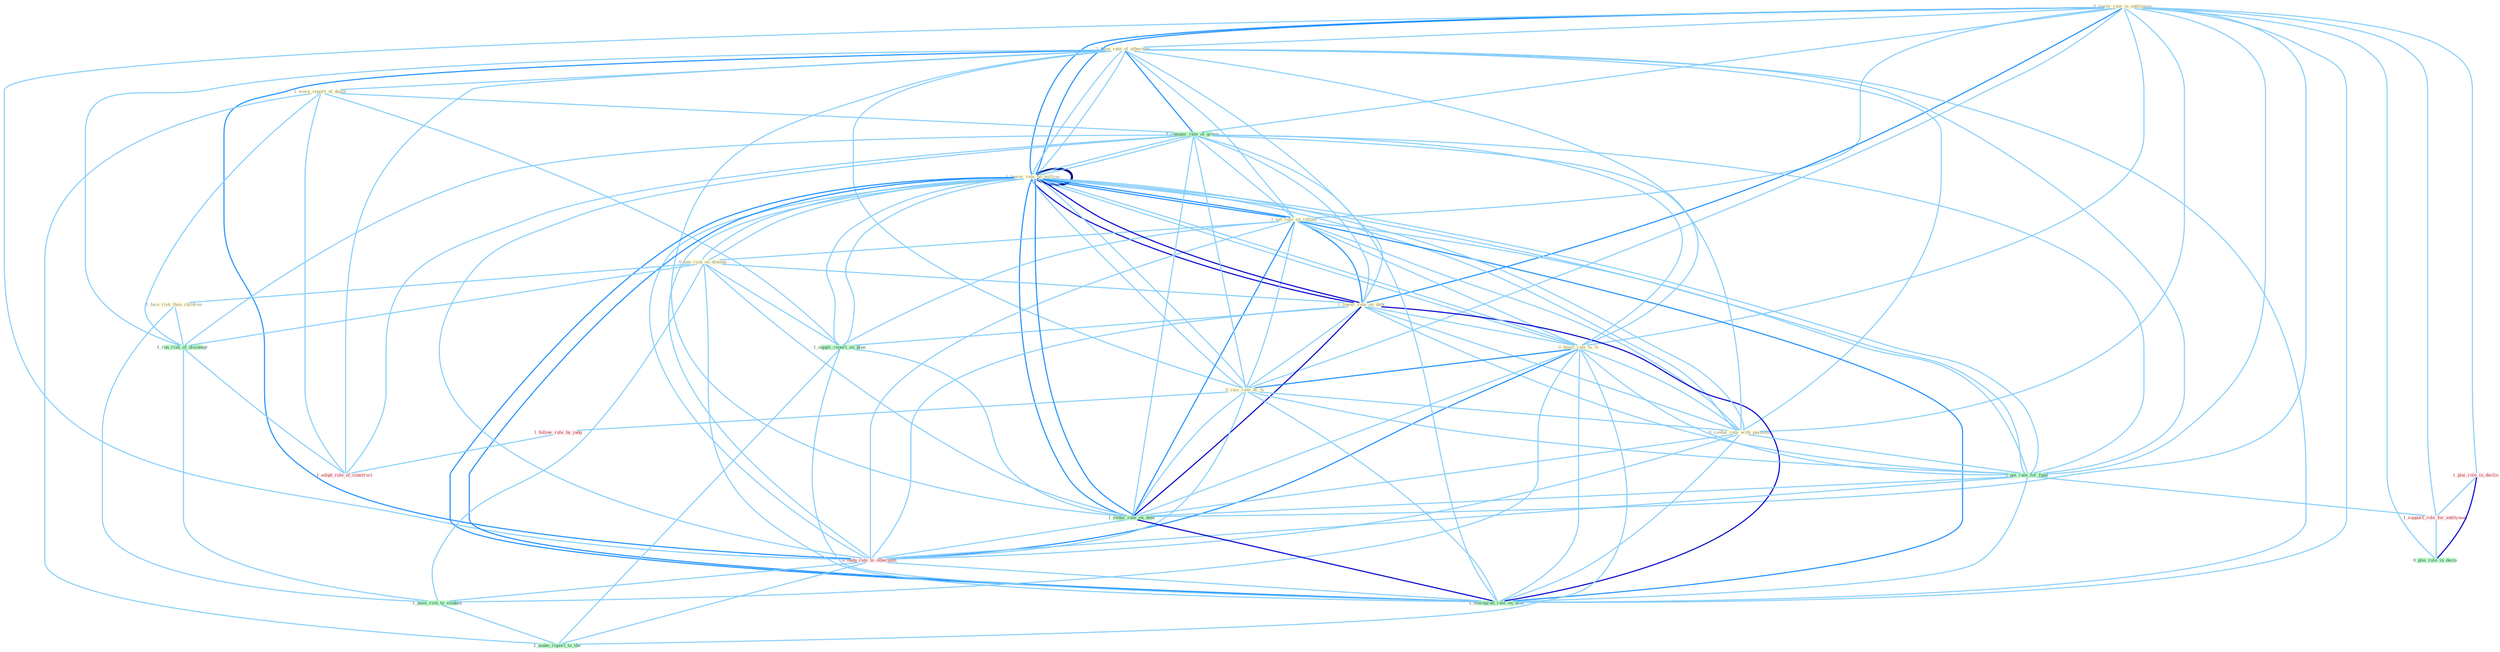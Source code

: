 Graph G{ 
    node
    [shape=polygon,style=filled,width=.5,height=.06,color="#BDFCC9",fixedsize=true,fontsize=4,
    fontcolor="#2f4f4f"];
    {node
    [color="#ffffe0", fontcolor="#8b7d6b"] "0_lower_rate_in_entitynam " "1_have_rate_of_othernum " "1_were_report_of_death " "1_lower_rate_on_million " "1_set_rate_on_refund " "0_see_risk_on_dimens " "1_lower_rate_on_debt " "1_face_risk_than_children " "0_boost_rate_to_% " "0_rais_rate_by_% " "0_confus_rate_with_payment "}
{node [color="#fff0f5", fontcolor="#b22222"] "1_plai_role_in_declin " "1_follow_rule_by_judg " "0_nudg_rate_to_othernum " "1_support_role_for_entitynam " "1_adopt_rule_of_construct "}
edge [color="#B0E2FF"];

	"0_lower_rate_in_entitynam " -- "1_have_rate_of_othernum " [w="1", color="#87cefa" ];
	"0_lower_rate_in_entitynam " -- "1_lower_rate_on_million " [w="2", color="#1e90ff" , len=0.8];
	"0_lower_rate_in_entitynam " -- "1_set_rate_on_refund " [w="1", color="#87cefa" ];
	"0_lower_rate_in_entitynam " -- "1_lower_rate_on_debt " [w="2", color="#1e90ff" , len=0.8];
	"0_lower_rate_in_entitynam " -- "0_boost_rate_to_% " [w="1", color="#87cefa" ];
	"0_lower_rate_in_entitynam " -- "0_rais_rate_by_% " [w="1", color="#87cefa" ];
	"0_lower_rate_in_entitynam " -- "0_confus_rate_with_payment " [w="1", color="#87cefa" ];
	"0_lower_rate_in_entitynam " -- "1_plai_role_in_declin " [w="1", color="#87cefa" ];
	"0_lower_rate_in_entitynam " -- "1_pai_rate_for_fund " [w="1", color="#87cefa" ];
	"0_lower_rate_in_entitynam " -- "1_compar_rate_of_group " [w="1", color="#87cefa" ];
	"0_lower_rate_in_entitynam " -- "1_reduc_rate_on_debt " [w="1", color="#87cefa" ];
	"0_lower_rate_in_entitynam " -- "0_nudg_rate_to_othernum " [w="1", color="#87cefa" ];
	"0_lower_rate_in_entitynam " -- "1_support_role_for_entitynam " [w="1", color="#87cefa" ];
	"0_lower_rate_in_entitynam " -- "0_plai_role_in_decis " [w="1", color="#87cefa" ];
	"0_lower_rate_in_entitynam " -- "1_lower_rate_on_million " [w="2", color="#1e90ff" , len=0.8];
	"0_lower_rate_in_entitynam " -- "1_downgrad_rate_on_debt " [w="1", color="#87cefa" ];
	"1_have_rate_of_othernum " -- "1_were_report_of_death " [w="1", color="#87cefa" ];
	"1_have_rate_of_othernum " -- "1_lower_rate_on_million " [w="1", color="#87cefa" ];
	"1_have_rate_of_othernum " -- "1_set_rate_on_refund " [w="1", color="#87cefa" ];
	"1_have_rate_of_othernum " -- "1_lower_rate_on_debt " [w="1", color="#87cefa" ];
	"1_have_rate_of_othernum " -- "0_boost_rate_to_% " [w="1", color="#87cefa" ];
	"1_have_rate_of_othernum " -- "0_rais_rate_by_% " [w="1", color="#87cefa" ];
	"1_have_rate_of_othernum " -- "0_confus_rate_with_payment " [w="1", color="#87cefa" ];
	"1_have_rate_of_othernum " -- "1_run_risk_of_disintegr " [w="1", color="#87cefa" ];
	"1_have_rate_of_othernum " -- "1_pai_rate_for_fund " [w="1", color="#87cefa" ];
	"1_have_rate_of_othernum " -- "1_compar_rate_of_group " [w="2", color="#1e90ff" , len=0.8];
	"1_have_rate_of_othernum " -- "1_reduc_rate_on_debt " [w="1", color="#87cefa" ];
	"1_have_rate_of_othernum " -- "0_nudg_rate_to_othernum " [w="2", color="#1e90ff" , len=0.8];
	"1_have_rate_of_othernum " -- "1_adopt_rule_of_construct " [w="1", color="#87cefa" ];
	"1_have_rate_of_othernum " -- "1_lower_rate_on_million " [w="1", color="#87cefa" ];
	"1_have_rate_of_othernum " -- "1_downgrad_rate_on_debt " [w="1", color="#87cefa" ];
	"1_were_report_of_death " -- "1_run_risk_of_disintegr " [w="1", color="#87cefa" ];
	"1_were_report_of_death " -- "1_suppli_report_on_plan " [w="1", color="#87cefa" ];
	"1_were_report_of_death " -- "1_compar_rate_of_group " [w="1", color="#87cefa" ];
	"1_were_report_of_death " -- "1_adopt_rule_of_construct " [w="1", color="#87cefa" ];
	"1_were_report_of_death " -- "1_make_report_to_the " [w="1", color="#87cefa" ];
	"1_lower_rate_on_million " -- "1_set_rate_on_refund " [w="2", color="#1e90ff" , len=0.8];
	"1_lower_rate_on_million " -- "0_see_risk_on_dimens " [w="1", color="#87cefa" ];
	"1_lower_rate_on_million " -- "1_lower_rate_on_debt " [w="3", color="#0000cd" , len=0.6];
	"1_lower_rate_on_million " -- "0_boost_rate_to_% " [w="1", color="#87cefa" ];
	"1_lower_rate_on_million " -- "0_rais_rate_by_% " [w="1", color="#87cefa" ];
	"1_lower_rate_on_million " -- "0_confus_rate_with_payment " [w="1", color="#87cefa" ];
	"1_lower_rate_on_million " -- "1_suppli_report_on_plan " [w="1", color="#87cefa" ];
	"1_lower_rate_on_million " -- "1_pai_rate_for_fund " [w="1", color="#87cefa" ];
	"1_lower_rate_on_million " -- "1_compar_rate_of_group " [w="1", color="#87cefa" ];
	"1_lower_rate_on_million " -- "1_reduc_rate_on_debt " [w="2", color="#1e90ff" , len=0.8];
	"1_lower_rate_on_million " -- "0_nudg_rate_to_othernum " [w="1", color="#87cefa" ];
	"1_lower_rate_on_million " -- "1_lower_rate_on_million " [w="4", style=bold, color="#000080", len=0.4];
	"1_lower_rate_on_million " -- "1_downgrad_rate_on_debt " [w="2", color="#1e90ff" , len=0.8];
	"1_set_rate_on_refund " -- "0_see_risk_on_dimens " [w="1", color="#87cefa" ];
	"1_set_rate_on_refund " -- "1_lower_rate_on_debt " [w="2", color="#1e90ff" , len=0.8];
	"1_set_rate_on_refund " -- "0_boost_rate_to_% " [w="1", color="#87cefa" ];
	"1_set_rate_on_refund " -- "0_rais_rate_by_% " [w="1", color="#87cefa" ];
	"1_set_rate_on_refund " -- "0_confus_rate_with_payment " [w="1", color="#87cefa" ];
	"1_set_rate_on_refund " -- "1_suppli_report_on_plan " [w="1", color="#87cefa" ];
	"1_set_rate_on_refund " -- "1_pai_rate_for_fund " [w="1", color="#87cefa" ];
	"1_set_rate_on_refund " -- "1_compar_rate_of_group " [w="1", color="#87cefa" ];
	"1_set_rate_on_refund " -- "1_reduc_rate_on_debt " [w="2", color="#1e90ff" , len=0.8];
	"1_set_rate_on_refund " -- "0_nudg_rate_to_othernum " [w="1", color="#87cefa" ];
	"1_set_rate_on_refund " -- "1_lower_rate_on_million " [w="2", color="#1e90ff" , len=0.8];
	"1_set_rate_on_refund " -- "1_downgrad_rate_on_debt " [w="2", color="#1e90ff" , len=0.8];
	"0_see_risk_on_dimens " -- "1_lower_rate_on_debt " [w="1", color="#87cefa" ];
	"0_see_risk_on_dimens " -- "1_face_risk_than_children " [w="1", color="#87cefa" ];
	"0_see_risk_on_dimens " -- "1_run_risk_of_disintegr " [w="1", color="#87cefa" ];
	"0_see_risk_on_dimens " -- "1_suppli_report_on_plan " [w="1", color="#87cefa" ];
	"0_see_risk_on_dimens " -- "1_reduc_rate_on_debt " [w="1", color="#87cefa" ];
	"0_see_risk_on_dimens " -- "1_pose_risk_to_student " [w="1", color="#87cefa" ];
	"0_see_risk_on_dimens " -- "1_lower_rate_on_million " [w="1", color="#87cefa" ];
	"0_see_risk_on_dimens " -- "1_downgrad_rate_on_debt " [w="1", color="#87cefa" ];
	"1_lower_rate_on_debt " -- "0_boost_rate_to_% " [w="1", color="#87cefa" ];
	"1_lower_rate_on_debt " -- "0_rais_rate_by_% " [w="1", color="#87cefa" ];
	"1_lower_rate_on_debt " -- "0_confus_rate_with_payment " [w="1", color="#87cefa" ];
	"1_lower_rate_on_debt " -- "1_suppli_report_on_plan " [w="1", color="#87cefa" ];
	"1_lower_rate_on_debt " -- "1_pai_rate_for_fund " [w="1", color="#87cefa" ];
	"1_lower_rate_on_debt " -- "1_compar_rate_of_group " [w="1", color="#87cefa" ];
	"1_lower_rate_on_debt " -- "1_reduc_rate_on_debt " [w="3", color="#0000cd" , len=0.6];
	"1_lower_rate_on_debt " -- "0_nudg_rate_to_othernum " [w="1", color="#87cefa" ];
	"1_lower_rate_on_debt " -- "1_lower_rate_on_million " [w="3", color="#0000cd" , len=0.6];
	"1_lower_rate_on_debt " -- "1_downgrad_rate_on_debt " [w="3", color="#0000cd" , len=0.6];
	"1_face_risk_than_children " -- "1_run_risk_of_disintegr " [w="1", color="#87cefa" ];
	"1_face_risk_than_children " -- "1_pose_risk_to_student " [w="1", color="#87cefa" ];
	"0_boost_rate_to_% " -- "0_rais_rate_by_% " [w="2", color="#1e90ff" , len=0.8];
	"0_boost_rate_to_% " -- "0_confus_rate_with_payment " [w="1", color="#87cefa" ];
	"0_boost_rate_to_% " -- "1_pai_rate_for_fund " [w="1", color="#87cefa" ];
	"0_boost_rate_to_% " -- "1_compar_rate_of_group " [w="1", color="#87cefa" ];
	"0_boost_rate_to_% " -- "1_reduc_rate_on_debt " [w="1", color="#87cefa" ];
	"0_boost_rate_to_% " -- "0_nudg_rate_to_othernum " [w="2", color="#1e90ff" , len=0.8];
	"0_boost_rate_to_% " -- "1_pose_risk_to_student " [w="1", color="#87cefa" ];
	"0_boost_rate_to_% " -- "1_lower_rate_on_million " [w="1", color="#87cefa" ];
	"0_boost_rate_to_% " -- "1_downgrad_rate_on_debt " [w="1", color="#87cefa" ];
	"0_boost_rate_to_% " -- "1_make_report_to_the " [w="1", color="#87cefa" ];
	"0_rais_rate_by_% " -- "0_confus_rate_with_payment " [w="1", color="#87cefa" ];
	"0_rais_rate_by_% " -- "1_pai_rate_for_fund " [w="1", color="#87cefa" ];
	"0_rais_rate_by_% " -- "1_follow_rule_by_judg " [w="1", color="#87cefa" ];
	"0_rais_rate_by_% " -- "1_compar_rate_of_group " [w="1", color="#87cefa" ];
	"0_rais_rate_by_% " -- "1_reduc_rate_on_debt " [w="1", color="#87cefa" ];
	"0_rais_rate_by_% " -- "0_nudg_rate_to_othernum " [w="1", color="#87cefa" ];
	"0_rais_rate_by_% " -- "1_lower_rate_on_million " [w="1", color="#87cefa" ];
	"0_rais_rate_by_% " -- "1_downgrad_rate_on_debt " [w="1", color="#87cefa" ];
	"0_confus_rate_with_payment " -- "1_pai_rate_for_fund " [w="1", color="#87cefa" ];
	"0_confus_rate_with_payment " -- "1_compar_rate_of_group " [w="1", color="#87cefa" ];
	"0_confus_rate_with_payment " -- "1_reduc_rate_on_debt " [w="1", color="#87cefa" ];
	"0_confus_rate_with_payment " -- "0_nudg_rate_to_othernum " [w="1", color="#87cefa" ];
	"0_confus_rate_with_payment " -- "1_lower_rate_on_million " [w="1", color="#87cefa" ];
	"0_confus_rate_with_payment " -- "1_downgrad_rate_on_debt " [w="1", color="#87cefa" ];
	"1_run_risk_of_disintegr " -- "1_compar_rate_of_group " [w="1", color="#87cefa" ];
	"1_run_risk_of_disintegr " -- "1_pose_risk_to_student " [w="1", color="#87cefa" ];
	"1_run_risk_of_disintegr " -- "1_adopt_rule_of_construct " [w="1", color="#87cefa" ];
	"1_plai_role_in_declin " -- "1_support_role_for_entitynam " [w="1", color="#87cefa" ];
	"1_plai_role_in_declin " -- "0_plai_role_in_decis " [w="3", color="#0000cd" , len=0.6];
	"1_suppli_report_on_plan " -- "1_reduc_rate_on_debt " [w="1", color="#87cefa" ];
	"1_suppli_report_on_plan " -- "1_lower_rate_on_million " [w="1", color="#87cefa" ];
	"1_suppli_report_on_plan " -- "1_downgrad_rate_on_debt " [w="1", color="#87cefa" ];
	"1_suppli_report_on_plan " -- "1_make_report_to_the " [w="1", color="#87cefa" ];
	"1_pai_rate_for_fund " -- "1_compar_rate_of_group " [w="1", color="#87cefa" ];
	"1_pai_rate_for_fund " -- "1_reduc_rate_on_debt " [w="1", color="#87cefa" ];
	"1_pai_rate_for_fund " -- "0_nudg_rate_to_othernum " [w="1", color="#87cefa" ];
	"1_pai_rate_for_fund " -- "1_support_role_for_entitynam " [w="1", color="#87cefa" ];
	"1_pai_rate_for_fund " -- "1_lower_rate_on_million " [w="1", color="#87cefa" ];
	"1_pai_rate_for_fund " -- "1_downgrad_rate_on_debt " [w="1", color="#87cefa" ];
	"1_follow_rule_by_judg " -- "1_adopt_rule_of_construct " [w="1", color="#87cefa" ];
	"1_compar_rate_of_group " -- "1_reduc_rate_on_debt " [w="1", color="#87cefa" ];
	"1_compar_rate_of_group " -- "0_nudg_rate_to_othernum " [w="1", color="#87cefa" ];
	"1_compar_rate_of_group " -- "1_adopt_rule_of_construct " [w="1", color="#87cefa" ];
	"1_compar_rate_of_group " -- "1_lower_rate_on_million " [w="1", color="#87cefa" ];
	"1_compar_rate_of_group " -- "1_downgrad_rate_on_debt " [w="1", color="#87cefa" ];
	"1_reduc_rate_on_debt " -- "0_nudg_rate_to_othernum " [w="1", color="#87cefa" ];
	"1_reduc_rate_on_debt " -- "1_lower_rate_on_million " [w="2", color="#1e90ff" , len=0.8];
	"1_reduc_rate_on_debt " -- "1_downgrad_rate_on_debt " [w="3", color="#0000cd" , len=0.6];
	"0_nudg_rate_to_othernum " -- "1_pose_risk_to_student " [w="1", color="#87cefa" ];
	"0_nudg_rate_to_othernum " -- "1_lower_rate_on_million " [w="1", color="#87cefa" ];
	"0_nudg_rate_to_othernum " -- "1_downgrad_rate_on_debt " [w="1", color="#87cefa" ];
	"0_nudg_rate_to_othernum " -- "1_make_report_to_the " [w="1", color="#87cefa" ];
	"1_support_role_for_entitynam " -- "0_plai_role_in_decis " [w="1", color="#87cefa" ];
	"1_pose_risk_to_student " -- "1_make_report_to_the " [w="1", color="#87cefa" ];
	"1_lower_rate_on_million " -- "1_downgrad_rate_on_debt " [w="2", color="#1e90ff" , len=0.8];
}